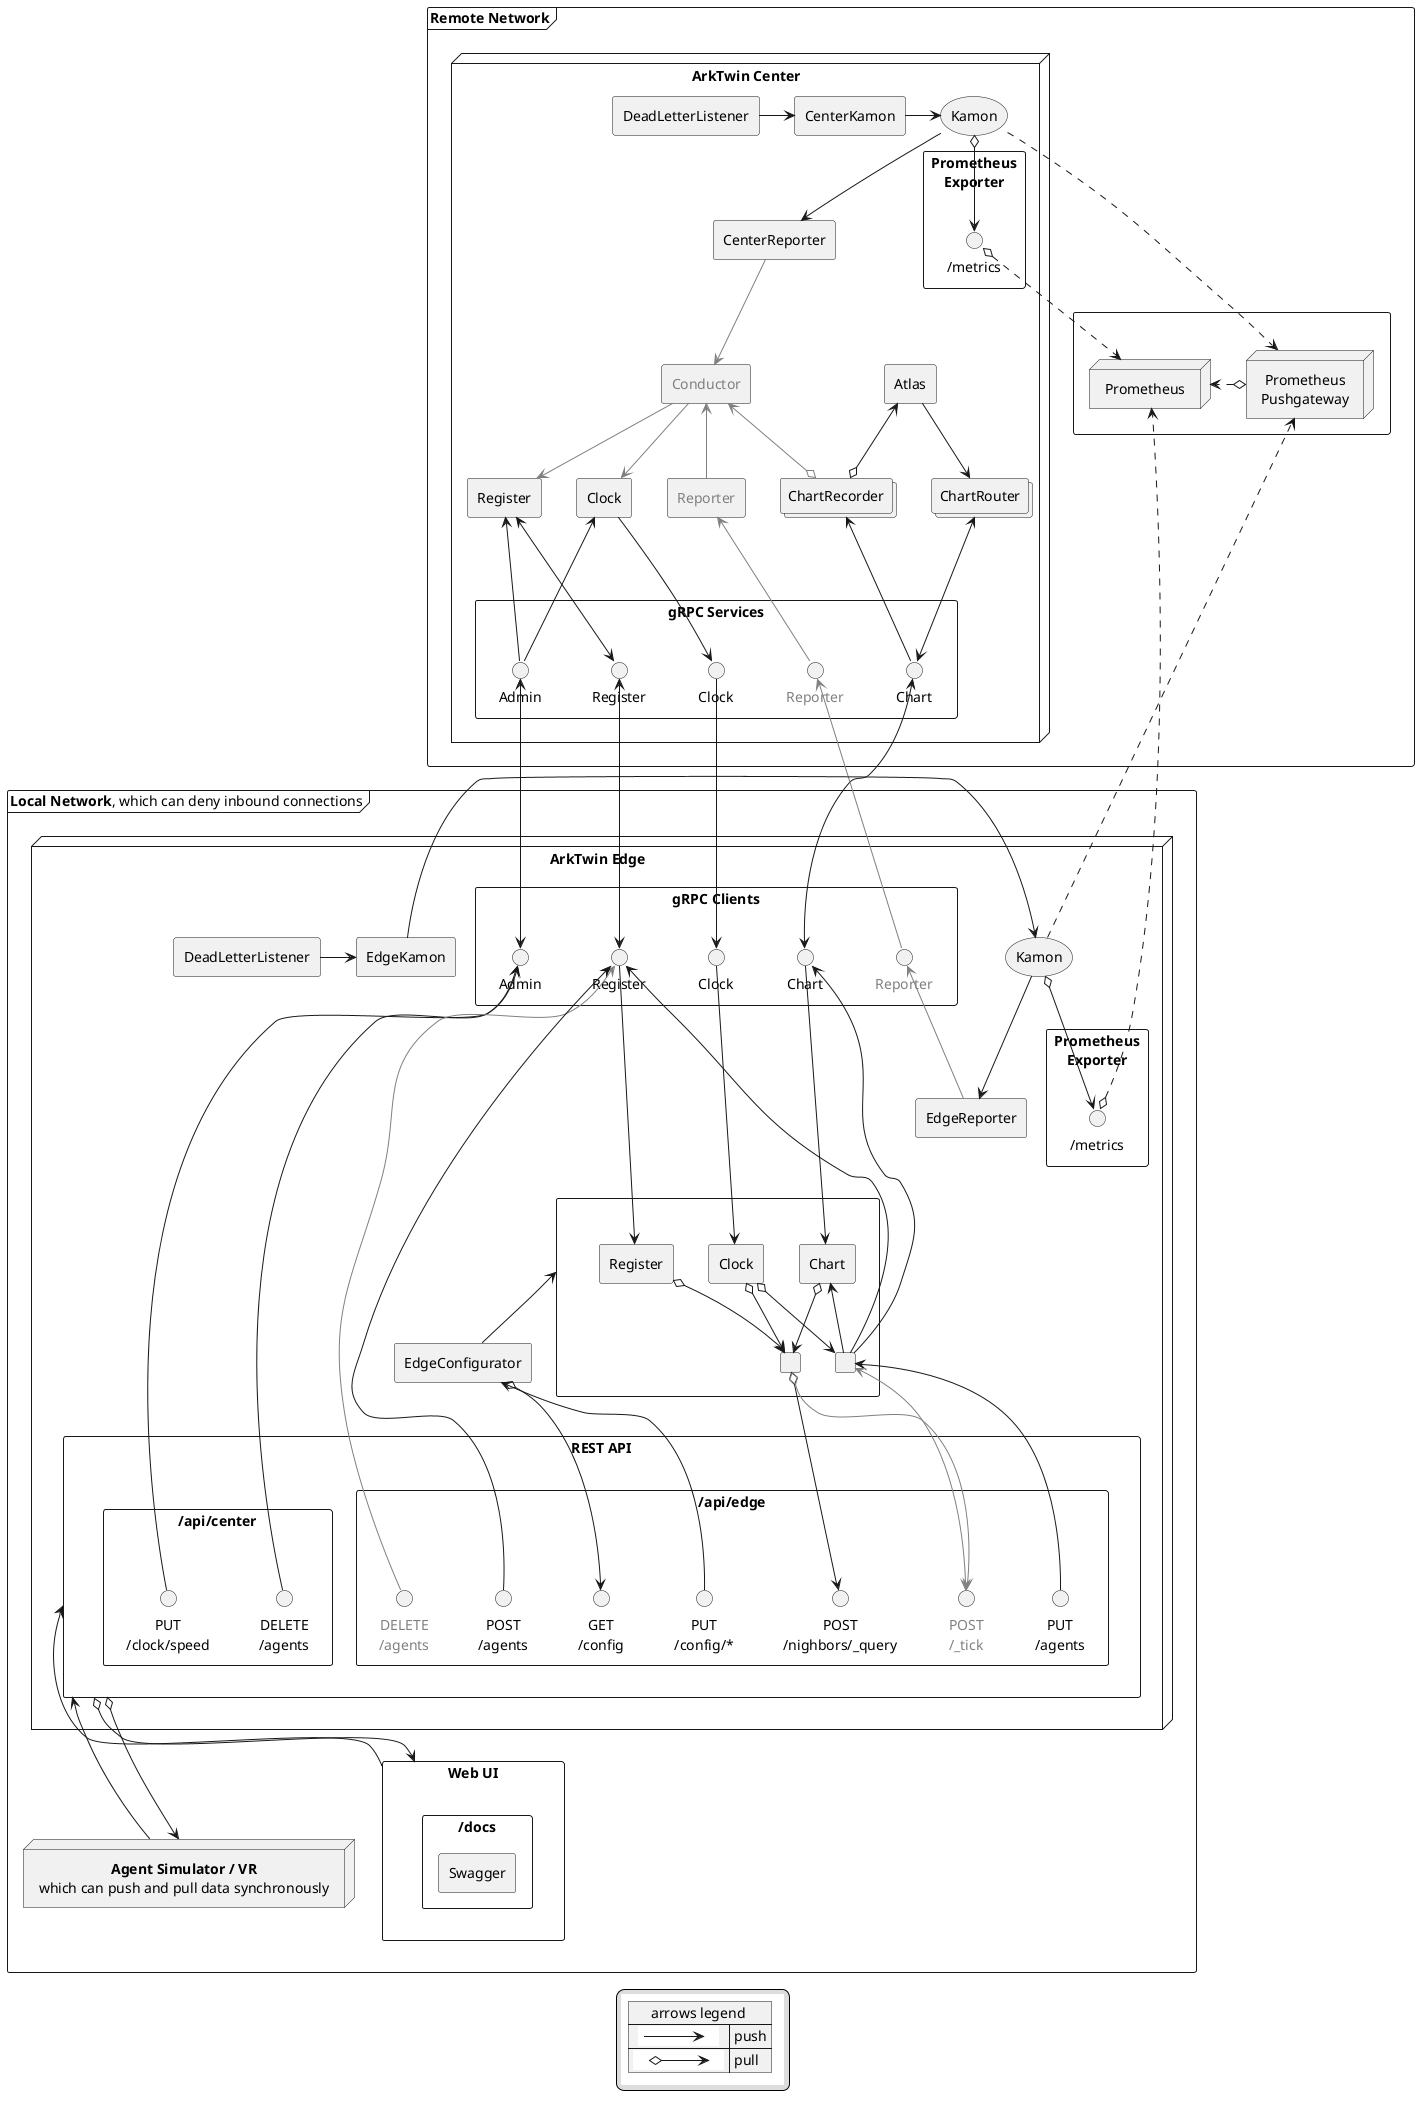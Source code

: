 @startuml messaging
skinparam defaultTextAlignment center

frame "Remote Network" {
  node "ArkTwin Center" {
    agent "<color:#gray>Conductor</color>" as Conductor

    agent "Atlas" as Atlas
    collections "ChartRecorder" as ChartRecorder
    collections "ChartRouter" as ChartRouter

    agent "Clock" as ClockC
    agent "<color:#gray>Reporter</color>" as ReporterC
    agent "Register" as RegisterC

    storage "Kamon" as KamonC
    agent "CenterKamon" as CenterKamon
    agent "CenterReporter" as CenterReporter
    agent "DeadLetterListener" as DeadLetterListenerC

    rectangle "gRPC Services" as center.services {
      interface "Admin" as AdminService
      interface "Chart" as ChartService
      interface "Clock" as ClockService
      interface "<color:#gray>Reporter</color>" as ReporterService
      interface "Register" as RegisterService
    }
    rectangle "Prometheus\nExporter" as center.prometheus {
      interface "/metrics" as CenterMetrics
    }
  }

  rectangle " " as prometheus {
    node "Prometheus" as Prometheus
    node "Prometheus\nPushgateway" as Pushgateway
  }
}

frame "Local Network<plain>, which can deny inbound connections</plain>" {
  node "ArkTwin Edge" {
    rectangle "gRPC Clients" as edge.clients {
      interface "Admin" as AdminClient
      interface "Chart" as ChartClient
      interface "Clock" as ClockClient
      interface "<color:#gray>Reporter</color>" as ReporterClient
      interface "Register" as RegisterClient
    }

    storage "Kamon" as Kamon
    agent "EdgeKamon" as EdgeKamon
    agent "EdgeReporter" as EdgeReporter
    agent "DeadLetterListener" as DeadLetterListener

    rectangle " " as edge.actors {
      agent "Chart" as Chart
      agent "Clock" as Clock
      agent "Register" as Register

      agent " " as EdgeAgentsPutAdapter
      agent " " as EdgeNeighborsQueryAdapter
    }

    agent "EdgeConfigurator" as EdgeConfigurator

    rectangle "REST API" as edge.endpoints {
      rectangle "/api/center" {
        interface "DELETE\n/agents" as CenterAgentsDelete
        interface "PUT\n/clock/speed" as CenterClockSpeedPut
      }
      rectangle "/api/edge\n" {
        interface "<color:#gray>DELETE</color>\n<color:#gray>/agents</color>" as EdgeAgentsDelete
        interface "POST\n/agents" as EdgeAgentsPost
        interface "PUT\n/agents" as EdgeAgentsPut
        interface "GET\n/config" as EdgeConfigGet
        interface "PUT\n/config/*" as EdgeConfigPut
        interface "POST\n/nighbors/_query" as EdgeNeighborsQuery
        interface "<color:#gray>POST</color>\n<color:#gray>/_tick</color>" as EdgeTick
      }
    }
    rectangle "Prometheus\nExporter" as edge.prometheus {
      interface "/metrics" as EdgeMetrics
    }
  }

  rectangle "Web UI" as webui {
    rectangle "/docs" {
      rectangle "Swagger"
    }
  }
  node "<b>Agent Simulator / VR</b>\nwhich can push and pull data synchronously" as Simulator
}

Conductor -[#gray]-> ClockC
Conductor -[#gray]-> RegisterC
Conductor <-[#gray]- ReporterC
Conductor <-[#gray]-o ChartRecorder

ChartRouter <---> ChartService
ChartRecorder <--- ChartService
Atlas <--o ChartRecorder
Atlas --> ChartRouter

ClockC <--- AdminService
ClockC ---> ClockService
ReporterC <-[#gray]-- ReporterService
RegisterC <--- AdminService
RegisterC <---> RegisterService

AdminService <--> AdminClient
ChartService <--> ChartClient
ClockService --> ClockClient
ReporterService <-[#gray]- ReporterClient
RegisterService <--> RegisterClient

ReporterClient <-[#gray]- EdgeReporter

ChartClient ---> Chart

ClockClient ---> Clock

RegisterClient ---> Register

AdminClient <-- CenterAgentsDelete

AdminClient <-- CenterClockSpeedPut

RegisterClient <-[#gray]- EdgeAgentsDelete

RegisterClient <-- EdgeAgentsPost
ChartClient <-- EdgeAgentsPutAdapter
Chart <-- EdgeAgentsPutAdapter
Clock o--> EdgeAgentsPutAdapter
RegisterClient <-- EdgeAgentsPutAdapter
EdgeAgentsPutAdapter <-- EdgeAgentsPut
EdgeAgentsPutAdapter <-[#gray]-> EdgeTick

Chart o--> EdgeNeighborsQueryAdapter
Clock o--> EdgeNeighborsQueryAdapter
Register o--> EdgeNeighborsQueryAdapter
EdgeNeighborsQueryAdapter o--> EdgeNeighborsQuery
EdgeNeighborsQueryAdapter o-[#gray]-> EdgeTick

EdgeConfigurator o--> EdgeConfigGet
EdgeConfigurator <-- EdgeConfigPut
edge.actors <-- EdgeConfigurator  

edge.endpoints <-- webui
edge.endpoints o--> webui
edge.endpoints <-- Simulator
edge.endpoints o--> Simulator

KamonC --> CenterReporter
CenterReporter -[#gray]-> Conductor
KamonC o--> CenterMetrics
CenterMetrics o..> Prometheus
KamonC ..> Pushgateway
DeadLetterListenerC -> CenterKamon
CenterKamon -> KamonC

Kamon --> EdgeReporter
Kamon o--> EdgeMetrics
EdgeMetrics o..> Prometheus
Kamon ..> Pushgateway
DeadLetterListener -> EdgeKamon
EdgeKamon -> Kamon

Pushgateway o.> Prometheus

!procedure $inlineArrow($arrow)
{{\nleft to right direction\nlabel " " as A\nlabel " " as B\nA $arrow B\n}}
!endprocedure

legend
{{
  map "arrows legend " as arrows {
    $inlineArrow( "-->") => push
    $inlineArrow("o-->") => pull
  }
}}
endlegend
@enduml
